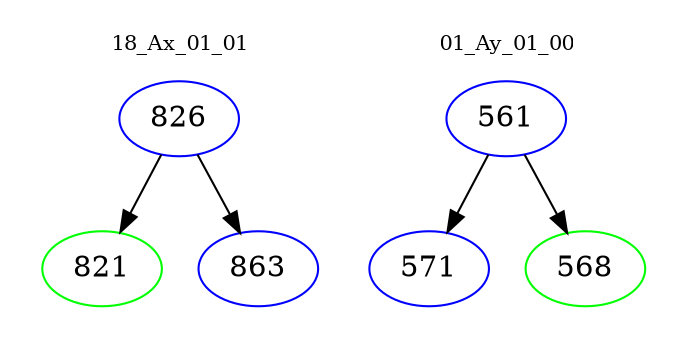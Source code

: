 digraph{
subgraph cluster_0 {
color = white
label = "18_Ax_01_01";
fontsize=10;
T0_826 [label="826", color="blue"]
T0_826 -> T0_821 [color="black"]
T0_821 [label="821", color="green"]
T0_826 -> T0_863 [color="black"]
T0_863 [label="863", color="blue"]
}
subgraph cluster_1 {
color = white
label = "01_Ay_01_00";
fontsize=10;
T1_561 [label="561", color="blue"]
T1_561 -> T1_571 [color="black"]
T1_571 [label="571", color="blue"]
T1_561 -> T1_568 [color="black"]
T1_568 [label="568", color="green"]
}
}
